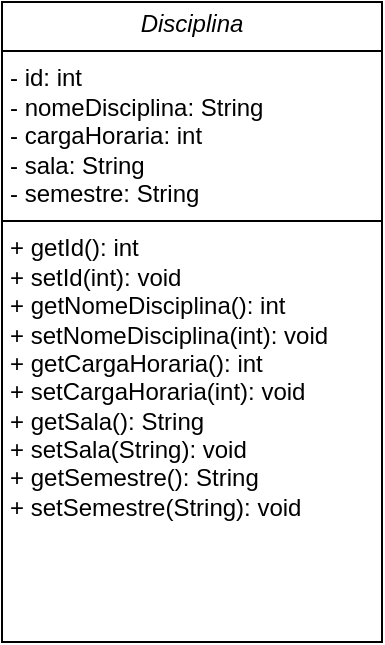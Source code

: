 <mxfile>
    <diagram id="IHxfIho3eJJf35vppuMG" name="Page-1">
        <mxGraphModel dx="318" dy="779" grid="1" gridSize="10" guides="1" tooltips="1" connect="1" arrows="1" fold="1" page="1" pageScale="1" pageWidth="850" pageHeight="1100" math="0" shadow="0">
            <root>
                <mxCell id="0"/>
                <mxCell id="1" parent="0"/>
                <mxCell id="2" value="&lt;p style=&quot;margin:0px;margin-top:4px;text-align:center;&quot;&gt;&lt;i&gt;Disciplina&lt;/i&gt;&lt;/p&gt;&lt;hr size=&quot;1&quot; style=&quot;border-style:solid;&quot;&gt;&lt;p style=&quot;margin:0px;margin-left:4px;&quot;&gt;- id: int&lt;/p&gt;&lt;p style=&quot;margin:0px;margin-left:4px;&quot;&gt;- nomeDisciplina: String&lt;br&gt;- cargaHoraria: int&lt;/p&gt;&lt;p style=&quot;margin:0px;margin-left:4px;&quot;&gt;- sala: String&lt;/p&gt;&lt;p style=&quot;margin:0px;margin-left:4px;&quot;&gt;- semestre: String&lt;/p&gt;&lt;hr size=&quot;1&quot; style=&quot;border-style:solid;&quot;&gt;&lt;p style=&quot;margin:0px;margin-left:4px;&quot;&gt;+ getId(): int&lt;/p&gt;&lt;p style=&quot;margin:0px;margin-left:4px;&quot;&gt;+ setId(int): void&lt;/p&gt;&lt;p style=&quot;margin:0px;margin-left:4px;&quot;&gt;+ getNomeDisciplina(): int&lt;/p&gt;&lt;p style=&quot;margin:0px;margin-left:4px;&quot;&gt;+ setNomeDisciplina(int): void&lt;/p&gt;&lt;p style=&quot;margin:0px;margin-left:4px;&quot;&gt;+ getCargaHoraria(): int&lt;/p&gt;&lt;p style=&quot;margin:0px;margin-left:4px;&quot;&gt;+ setCargaHoraria(int): void&lt;/p&gt;&lt;p style=&quot;margin:0px;margin-left:4px;&quot;&gt;+ getSala(): String&lt;/p&gt;&lt;p style=&quot;margin:0px;margin-left:4px;&quot;&gt;+ setSala(String): void&lt;/p&gt;&lt;p style=&quot;margin:0px;margin-left:4px;&quot;&gt;+ getSemestre(): String&lt;/p&gt;&lt;p style=&quot;margin:0px;margin-left:4px;&quot;&gt;+ setSemestre(String): void&lt;/p&gt;" style="verticalAlign=top;align=left;overflow=fill;html=1;whiteSpace=wrap;" vertex="1" parent="1">
                    <mxGeometry x="330" y="330" width="190" height="320" as="geometry"/>
                </mxCell>
            </root>
        </mxGraphModel>
    </diagram>
</mxfile>